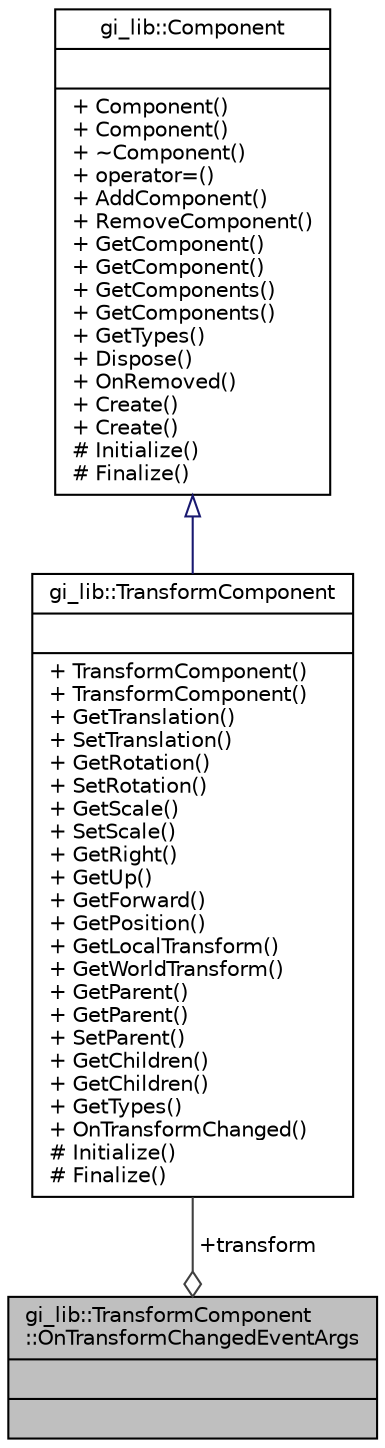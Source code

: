 digraph "gi_lib::TransformComponent::OnTransformChangedEventArgs"
{
  edge [fontname="Helvetica",fontsize="10",labelfontname="Helvetica",labelfontsize="10"];
  node [fontname="Helvetica",fontsize="10",shape=record];
  Node1 [label="{gi_lib::TransformComponent\l::OnTransformChangedEventArgs\n||}",height=0.2,width=0.4,color="black", fillcolor="grey75", style="filled", fontcolor="black"];
  Node2 -> Node1 [color="grey25",fontsize="10",style="solid",label=" +transform" ,arrowhead="odiamond",fontname="Helvetica"];
  Node2 [label="{gi_lib::TransformComponent\n||+ TransformComponent()\l+ TransformComponent()\l+ GetTranslation()\l+ SetTranslation()\l+ GetRotation()\l+ SetRotation()\l+ GetScale()\l+ SetScale()\l+ GetRight()\l+ GetUp()\l+ GetForward()\l+ GetPosition()\l+ GetLocalTransform()\l+ GetWorldTransform()\l+ GetParent()\l+ GetParent()\l+ SetParent()\l+ GetChildren()\l+ GetChildren()\l+ GetTypes()\l+ OnTransformChanged()\l# Initialize()\l# Finalize()\l}",height=0.2,width=0.4,color="black", fillcolor="white", style="filled",URL="$classgi__lib_1_1_transform_component.html",tooltip="Expose 3D-space transform capabilities. The composite transformation is calculated by applying the sc..."];
  Node3 -> Node2 [dir="back",color="midnightblue",fontsize="10",style="solid",arrowtail="onormal",fontname="Helvetica"];
  Node3 [label="{gi_lib::Component\n||+ Component()\l+ Component()\l+ ~Component()\l+ operator=()\l+ AddComponent()\l+ RemoveComponent()\l+ GetComponent()\l+ GetComponent()\l+ GetComponents()\l+ GetComponents()\l+ GetTypes()\l+ Dispose()\l+ OnRemoved()\l+ Create()\l+ Create()\l# Initialize()\l# Finalize()\l}",height=0.2,width=0.4,color="black", fillcolor="white", style="filled",URL="$classgi__lib_1_1_component.html",tooltip="Represents a component of a component-based entity. A component-based entity is an abstract object wh..."];
}
